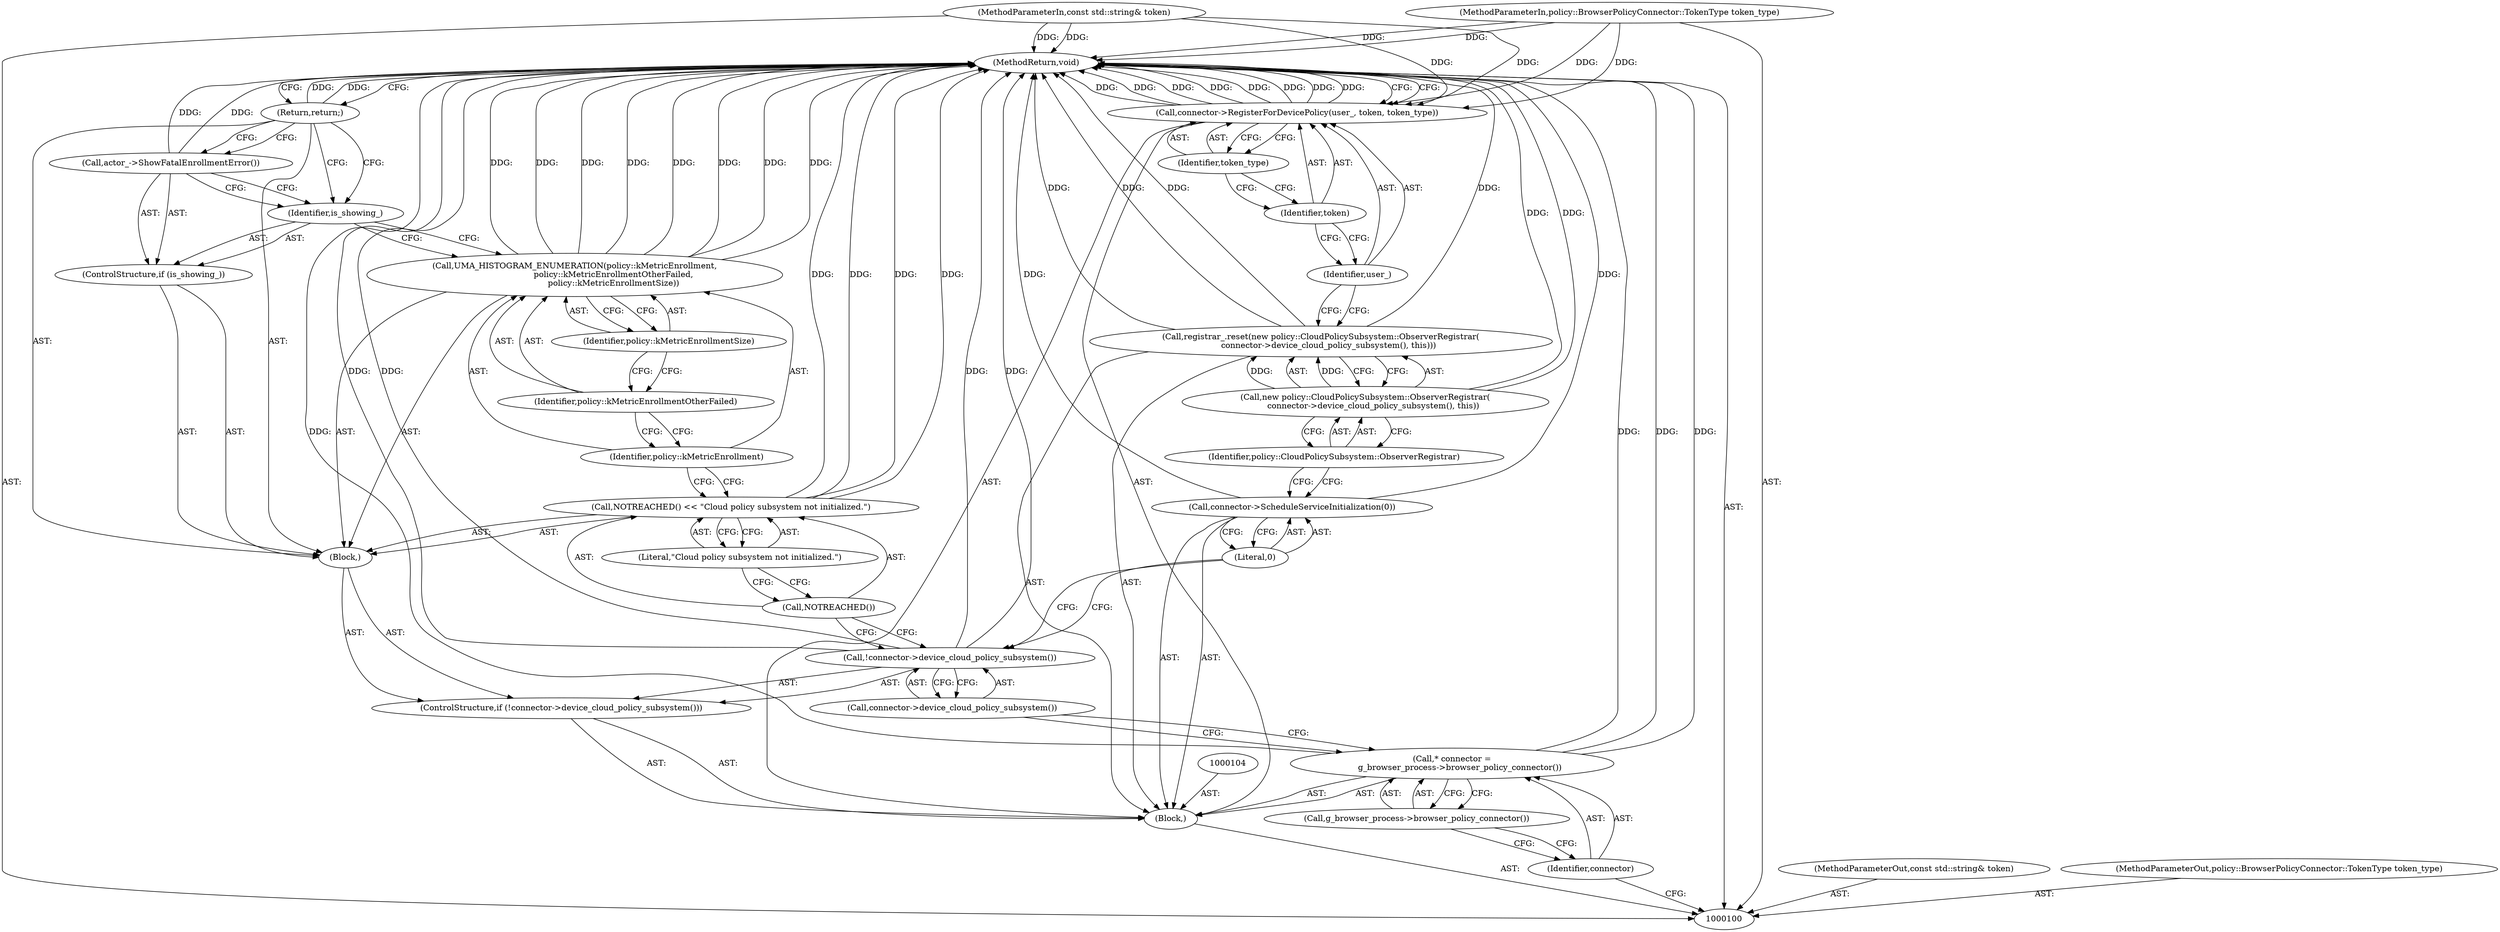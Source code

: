 digraph "0_Chrome_244c78b3f737f2cacab2d212801b0524cbcc3a7b_1" {
"1000132" [label="(MethodReturn,void)"];
"1000118" [label="(Identifier,policy::kMetricEnrollmentSize)"];
"1000119" [label="(ControlStructure,if (is_showing_))"];
"1000120" [label="(Identifier,is_showing_)"];
"1000121" [label="(Call,actor_->ShowFatalEnrollmentError())"];
"1000122" [label="(Return,return;)"];
"1000123" [label="(Call,connector->ScheduleServiceInitialization(0))"];
"1000124" [label="(Literal,0)"];
"1000126" [label="(Call,new policy::CloudPolicySubsystem::ObserverRegistrar(\n      connector->device_cloud_policy_subsystem(), this))"];
"1000125" [label="(Call,registrar_.reset(new policy::CloudPolicySubsystem::ObserverRegistrar(\n      connector->device_cloud_policy_subsystem(), this)))"];
"1000127" [label="(Identifier,policy::CloudPolicySubsystem::ObserverRegistrar)"];
"1000101" [label="(MethodParameterIn,const std::string& token)"];
"1000191" [label="(MethodParameterOut,const std::string& token)"];
"1000128" [label="(Call,connector->RegisterForDevicePolicy(user_, token, token_type))"];
"1000129" [label="(Identifier,user_)"];
"1000130" [label="(Identifier,token)"];
"1000131" [label="(Identifier,token_type)"];
"1000102" [label="(MethodParameterIn,policy::BrowserPolicyConnector::TokenType token_type)"];
"1000192" [label="(MethodParameterOut,policy::BrowserPolicyConnector::TokenType token_type)"];
"1000103" [label="(Block,)"];
"1000105" [label="(Call,* connector =\n      g_browser_process->browser_policy_connector())"];
"1000106" [label="(Identifier,connector)"];
"1000107" [label="(Call,g_browser_process->browser_policy_connector())"];
"1000108" [label="(ControlStructure,if (!connector->device_cloud_policy_subsystem()))"];
"1000111" [label="(Block,)"];
"1000109" [label="(Call,!connector->device_cloud_policy_subsystem())"];
"1000110" [label="(Call,connector->device_cloud_policy_subsystem())"];
"1000114" [label="(Literal,\"Cloud policy subsystem not initialized.\")"];
"1000112" [label="(Call,NOTREACHED() << \"Cloud policy subsystem not initialized.\")"];
"1000113" [label="(Call,NOTREACHED())"];
"1000116" [label="(Identifier,policy::kMetricEnrollment)"];
"1000115" [label="(Call,UMA_HISTOGRAM_ENUMERATION(policy::kMetricEnrollment,\n                              policy::kMetricEnrollmentOtherFailed,\n                              policy::kMetricEnrollmentSize))"];
"1000117" [label="(Identifier,policy::kMetricEnrollmentOtherFailed)"];
"1000132" -> "1000100"  [label="AST: "];
"1000132" -> "1000122"  [label="CFG: "];
"1000132" -> "1000128"  [label="CFG: "];
"1000122" -> "1000132"  [label="DDG: "];
"1000115" -> "1000132"  [label="DDG: "];
"1000115" -> "1000132"  [label="DDG: "];
"1000115" -> "1000132"  [label="DDG: "];
"1000115" -> "1000132"  [label="DDG: "];
"1000125" -> "1000132"  [label="DDG: "];
"1000125" -> "1000132"  [label="DDG: "];
"1000105" -> "1000132"  [label="DDG: "];
"1000105" -> "1000132"  [label="DDG: "];
"1000123" -> "1000132"  [label="DDG: "];
"1000128" -> "1000132"  [label="DDG: "];
"1000128" -> "1000132"  [label="DDG: "];
"1000128" -> "1000132"  [label="DDG: "];
"1000128" -> "1000132"  [label="DDG: "];
"1000126" -> "1000132"  [label="DDG: "];
"1000121" -> "1000132"  [label="DDG: "];
"1000102" -> "1000132"  [label="DDG: "];
"1000112" -> "1000132"  [label="DDG: "];
"1000112" -> "1000132"  [label="DDG: "];
"1000101" -> "1000132"  [label="DDG: "];
"1000109" -> "1000132"  [label="DDG: "];
"1000109" -> "1000132"  [label="DDG: "];
"1000118" -> "1000115"  [label="AST: "];
"1000118" -> "1000117"  [label="CFG: "];
"1000115" -> "1000118"  [label="CFG: "];
"1000119" -> "1000111"  [label="AST: "];
"1000120" -> "1000119"  [label="AST: "];
"1000121" -> "1000119"  [label="AST: "];
"1000120" -> "1000119"  [label="AST: "];
"1000120" -> "1000115"  [label="CFG: "];
"1000121" -> "1000120"  [label="CFG: "];
"1000122" -> "1000120"  [label="CFG: "];
"1000121" -> "1000119"  [label="AST: "];
"1000121" -> "1000120"  [label="CFG: "];
"1000122" -> "1000121"  [label="CFG: "];
"1000121" -> "1000132"  [label="DDG: "];
"1000122" -> "1000111"  [label="AST: "];
"1000122" -> "1000121"  [label="CFG: "];
"1000122" -> "1000120"  [label="CFG: "];
"1000132" -> "1000122"  [label="CFG: "];
"1000122" -> "1000132"  [label="DDG: "];
"1000123" -> "1000103"  [label="AST: "];
"1000123" -> "1000124"  [label="CFG: "];
"1000124" -> "1000123"  [label="AST: "];
"1000127" -> "1000123"  [label="CFG: "];
"1000123" -> "1000132"  [label="DDG: "];
"1000124" -> "1000123"  [label="AST: "];
"1000124" -> "1000109"  [label="CFG: "];
"1000123" -> "1000124"  [label="CFG: "];
"1000126" -> "1000125"  [label="AST: "];
"1000126" -> "1000127"  [label="CFG: "];
"1000127" -> "1000126"  [label="AST: "];
"1000125" -> "1000126"  [label="CFG: "];
"1000126" -> "1000132"  [label="DDG: "];
"1000126" -> "1000125"  [label="DDG: "];
"1000125" -> "1000103"  [label="AST: "];
"1000125" -> "1000126"  [label="CFG: "];
"1000126" -> "1000125"  [label="AST: "];
"1000129" -> "1000125"  [label="CFG: "];
"1000125" -> "1000132"  [label="DDG: "];
"1000125" -> "1000132"  [label="DDG: "];
"1000126" -> "1000125"  [label="DDG: "];
"1000127" -> "1000126"  [label="AST: "];
"1000127" -> "1000123"  [label="CFG: "];
"1000126" -> "1000127"  [label="CFG: "];
"1000101" -> "1000100"  [label="AST: "];
"1000101" -> "1000132"  [label="DDG: "];
"1000101" -> "1000128"  [label="DDG: "];
"1000191" -> "1000100"  [label="AST: "];
"1000128" -> "1000103"  [label="AST: "];
"1000128" -> "1000131"  [label="CFG: "];
"1000129" -> "1000128"  [label="AST: "];
"1000130" -> "1000128"  [label="AST: "];
"1000131" -> "1000128"  [label="AST: "];
"1000132" -> "1000128"  [label="CFG: "];
"1000128" -> "1000132"  [label="DDG: "];
"1000128" -> "1000132"  [label="DDG: "];
"1000128" -> "1000132"  [label="DDG: "];
"1000128" -> "1000132"  [label="DDG: "];
"1000101" -> "1000128"  [label="DDG: "];
"1000102" -> "1000128"  [label="DDG: "];
"1000129" -> "1000128"  [label="AST: "];
"1000129" -> "1000125"  [label="CFG: "];
"1000130" -> "1000129"  [label="CFG: "];
"1000130" -> "1000128"  [label="AST: "];
"1000130" -> "1000129"  [label="CFG: "];
"1000131" -> "1000130"  [label="CFG: "];
"1000131" -> "1000128"  [label="AST: "];
"1000131" -> "1000130"  [label="CFG: "];
"1000128" -> "1000131"  [label="CFG: "];
"1000102" -> "1000100"  [label="AST: "];
"1000102" -> "1000132"  [label="DDG: "];
"1000102" -> "1000128"  [label="DDG: "];
"1000192" -> "1000100"  [label="AST: "];
"1000103" -> "1000100"  [label="AST: "];
"1000104" -> "1000103"  [label="AST: "];
"1000105" -> "1000103"  [label="AST: "];
"1000108" -> "1000103"  [label="AST: "];
"1000123" -> "1000103"  [label="AST: "];
"1000125" -> "1000103"  [label="AST: "];
"1000128" -> "1000103"  [label="AST: "];
"1000105" -> "1000103"  [label="AST: "];
"1000105" -> "1000107"  [label="CFG: "];
"1000106" -> "1000105"  [label="AST: "];
"1000107" -> "1000105"  [label="AST: "];
"1000110" -> "1000105"  [label="CFG: "];
"1000105" -> "1000132"  [label="DDG: "];
"1000105" -> "1000132"  [label="DDG: "];
"1000106" -> "1000105"  [label="AST: "];
"1000106" -> "1000100"  [label="CFG: "];
"1000107" -> "1000106"  [label="CFG: "];
"1000107" -> "1000105"  [label="AST: "];
"1000107" -> "1000106"  [label="CFG: "];
"1000105" -> "1000107"  [label="CFG: "];
"1000108" -> "1000103"  [label="AST: "];
"1000109" -> "1000108"  [label="AST: "];
"1000111" -> "1000108"  [label="AST: "];
"1000111" -> "1000108"  [label="AST: "];
"1000112" -> "1000111"  [label="AST: "];
"1000115" -> "1000111"  [label="AST: "];
"1000119" -> "1000111"  [label="AST: "];
"1000122" -> "1000111"  [label="AST: "];
"1000109" -> "1000108"  [label="AST: "];
"1000109" -> "1000110"  [label="CFG: "];
"1000110" -> "1000109"  [label="AST: "];
"1000113" -> "1000109"  [label="CFG: "];
"1000124" -> "1000109"  [label="CFG: "];
"1000109" -> "1000132"  [label="DDG: "];
"1000109" -> "1000132"  [label="DDG: "];
"1000110" -> "1000109"  [label="AST: "];
"1000110" -> "1000105"  [label="CFG: "];
"1000109" -> "1000110"  [label="CFG: "];
"1000114" -> "1000112"  [label="AST: "];
"1000114" -> "1000113"  [label="CFG: "];
"1000112" -> "1000114"  [label="CFG: "];
"1000112" -> "1000111"  [label="AST: "];
"1000112" -> "1000114"  [label="CFG: "];
"1000113" -> "1000112"  [label="AST: "];
"1000114" -> "1000112"  [label="AST: "];
"1000116" -> "1000112"  [label="CFG: "];
"1000112" -> "1000132"  [label="DDG: "];
"1000112" -> "1000132"  [label="DDG: "];
"1000113" -> "1000112"  [label="AST: "];
"1000113" -> "1000109"  [label="CFG: "];
"1000114" -> "1000113"  [label="CFG: "];
"1000116" -> "1000115"  [label="AST: "];
"1000116" -> "1000112"  [label="CFG: "];
"1000117" -> "1000116"  [label="CFG: "];
"1000115" -> "1000111"  [label="AST: "];
"1000115" -> "1000118"  [label="CFG: "];
"1000116" -> "1000115"  [label="AST: "];
"1000117" -> "1000115"  [label="AST: "];
"1000118" -> "1000115"  [label="AST: "];
"1000120" -> "1000115"  [label="CFG: "];
"1000115" -> "1000132"  [label="DDG: "];
"1000115" -> "1000132"  [label="DDG: "];
"1000115" -> "1000132"  [label="DDG: "];
"1000115" -> "1000132"  [label="DDG: "];
"1000117" -> "1000115"  [label="AST: "];
"1000117" -> "1000116"  [label="CFG: "];
"1000118" -> "1000117"  [label="CFG: "];
}
